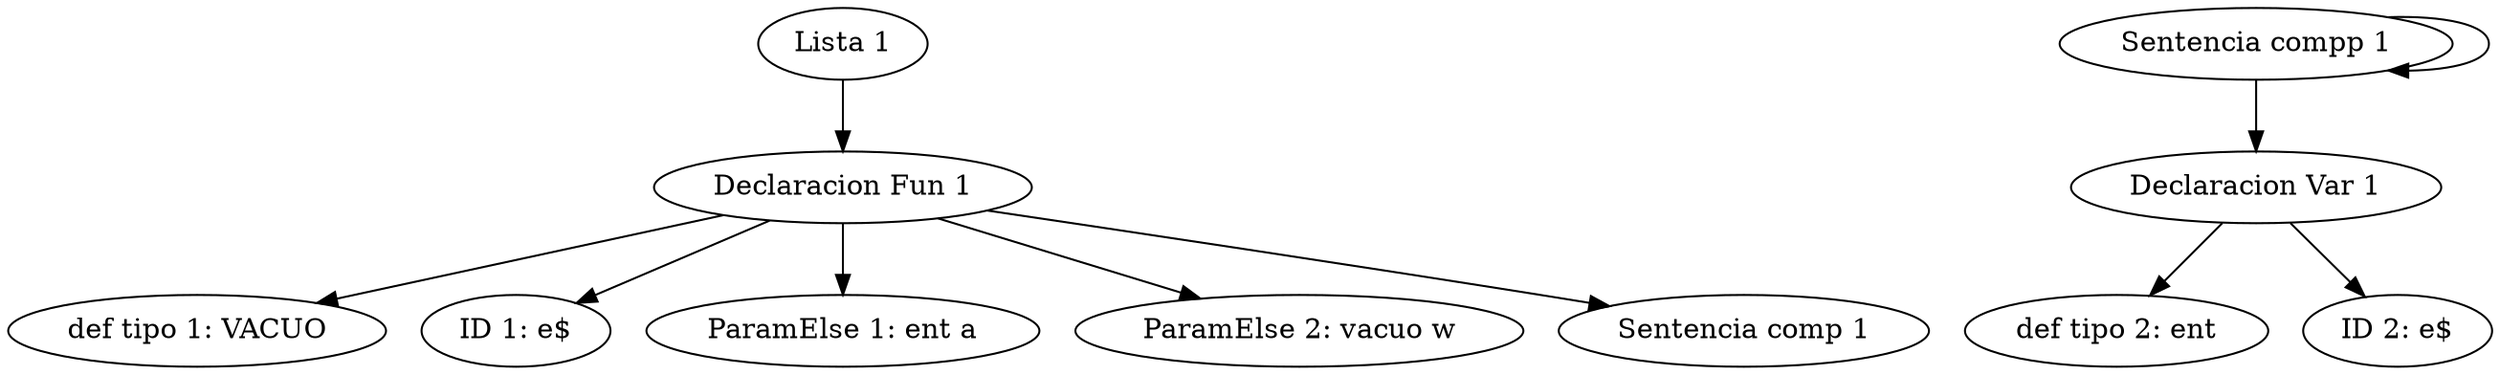 digraph G {
	"Lista 1" -> "Declaracion Fun 1"
	"Declaracion Fun 1" -> "def tipo 1: VACUO" 
	"Declaracion Fun 1" -> "ID 1: e$" 
	"Declaracion Fun 1" -> "ParamElse 1: ent a"
	"Declaracion Fun 1" -> "ParamElse 2: vacuo w"
	"Declaracion Fun 1" -> 	"Sentencia comp 1"
	"Sentencia compp 1" -> 
	"Sentencia compp 1" -> 
"Declaracion Var 1"
	"Declaracion Var 1" -> "def tipo 2: ent" 
	"Declaracion Var 1" -> "ID 2: e$" 
}